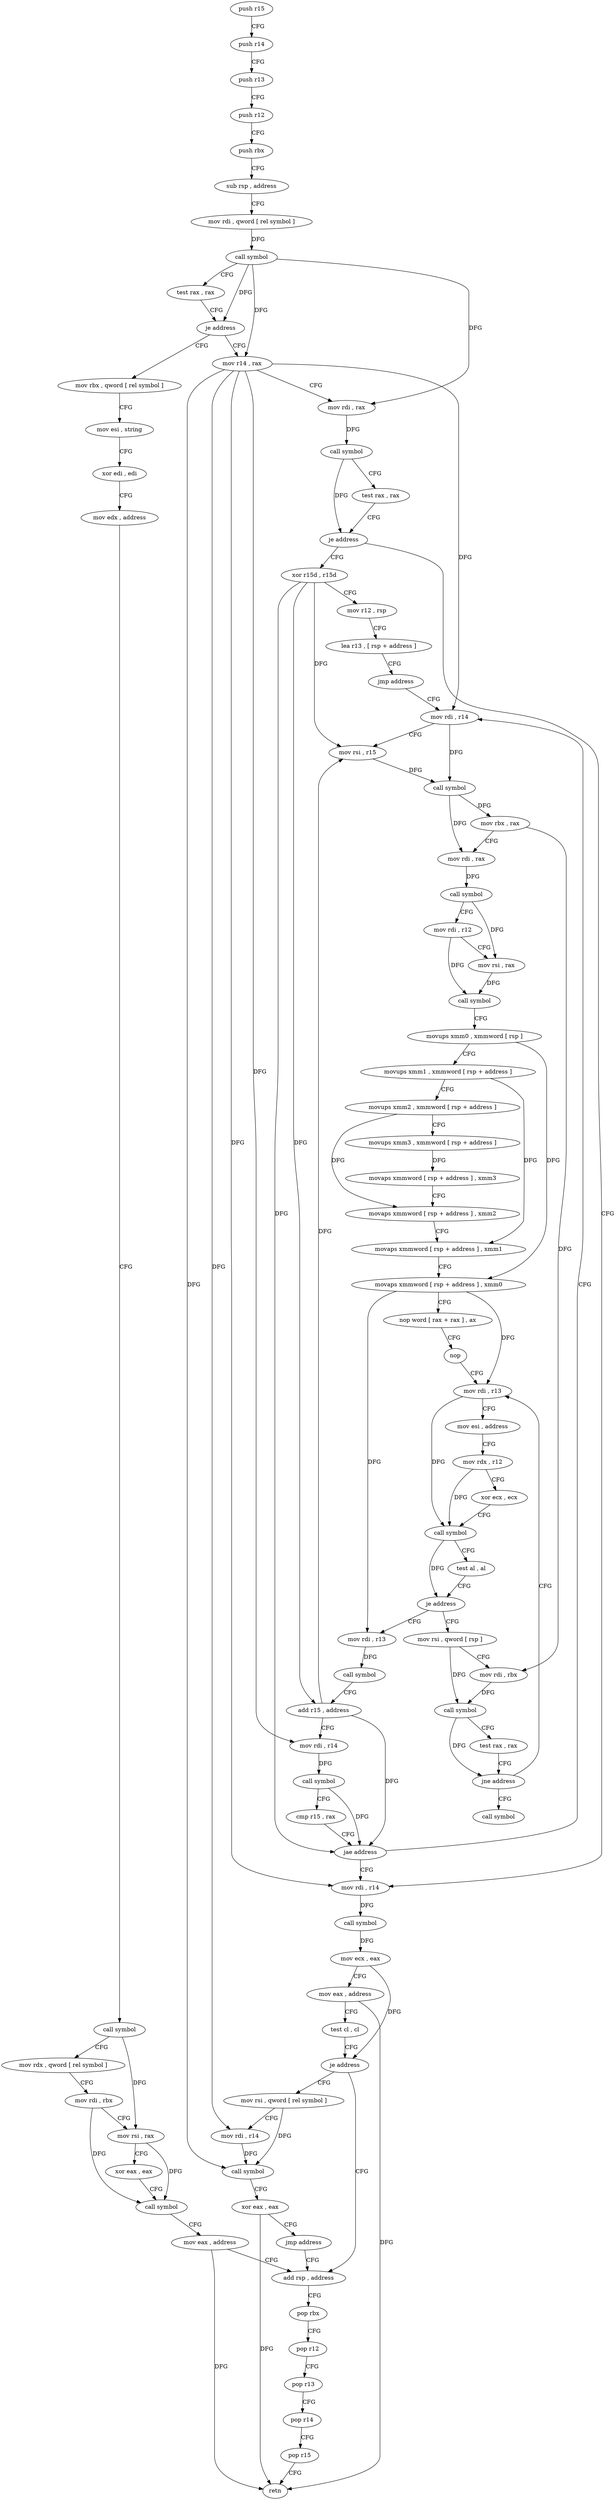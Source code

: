 digraph "func" {
"4216512" [label = "push r15" ]
"4216514" [label = "push r14" ]
"4216516" [label = "push r13" ]
"4216518" [label = "push r12" ]
"4216520" [label = "push rbx" ]
"4216521" [label = "sub rsp , address" ]
"4216528" [label = "mov rdi , qword [ rel symbol ]" ]
"4216535" [label = "call symbol" ]
"4216540" [label = "test rax , rax" ]
"4216543" [label = "je address" ]
"4216792" [label = "mov rbx , qword [ rel symbol ]" ]
"4216549" [label = "mov r14 , rax" ]
"4216799" [label = "mov esi , string" ]
"4216804" [label = "xor edi , edi" ]
"4216806" [label = "mov edx , address" ]
"4216811" [label = "call symbol" ]
"4216816" [label = "mov rdx , qword [ rel symbol ]" ]
"4216823" [label = "mov rdi , rbx" ]
"4216826" [label = "mov rsi , rax" ]
"4216829" [label = "xor eax , eax" ]
"4216831" [label = "call symbol" ]
"4216836" [label = "mov eax , address" ]
"4216841" [label = "add rsp , address" ]
"4216552" [label = "mov rdi , rax" ]
"4216555" [label = "call symbol" ]
"4216560" [label = "test rax , rax" ]
"4216563" [label = "je address" ]
"4216754" [label = "mov rdi , r14" ]
"4216569" [label = "xor r15d , r15d" ]
"4216757" [label = "call symbol" ]
"4216762" [label = "mov ecx , eax" ]
"4216764" [label = "mov eax , address" ]
"4216769" [label = "test cl , cl" ]
"4216771" [label = "je address" ]
"4216773" [label = "mov rsi , qword [ rel symbol ]" ]
"4216572" [label = "mov r12 , rsp" ]
"4216575" [label = "lea r13 , [ rsp + address ]" ]
"4216580" [label = "jmp address" ]
"4216621" [label = "mov rdi , r14" ]
"4216848" [label = "pop rbx" ]
"4216849" [label = "pop r12" ]
"4216851" [label = "pop r13" ]
"4216853" [label = "pop r14" ]
"4216855" [label = "pop r15" ]
"4216857" [label = "retn" ]
"4216780" [label = "mov rdi , r14" ]
"4216783" [label = "call symbol" ]
"4216788" [label = "xor eax , eax" ]
"4216790" [label = "jmp address" ]
"4216624" [label = "mov rsi , r15" ]
"4216627" [label = "call symbol" ]
"4216632" [label = "mov rbx , rax" ]
"4216635" [label = "mov rdi , rax" ]
"4216638" [label = "call symbol" ]
"4216643" [label = "mov rdi , r12" ]
"4216646" [label = "mov rsi , rax" ]
"4216649" [label = "call symbol" ]
"4216654" [label = "movups xmm0 , xmmword [ rsp ]" ]
"4216658" [label = "movups xmm1 , xmmword [ rsp + address ]" ]
"4216663" [label = "movups xmm2 , xmmword [ rsp + address ]" ]
"4216668" [label = "movups xmm3 , xmmword [ rsp + address ]" ]
"4216673" [label = "movaps xmmword [ rsp + address ] , xmm3" ]
"4216678" [label = "movaps xmmword [ rsp + address ] , xmm2" ]
"4216683" [label = "movaps xmmword [ rsp + address ] , xmm1" ]
"4216688" [label = "movaps xmmword [ rsp + address ] , xmm0" ]
"4216693" [label = "nop word [ rax + rax ] , ax" ]
"4216703" [label = "nop" ]
"4216704" [label = "mov rdi , r13" ]
"4216592" [label = "mov rdi , r13" ]
"4216595" [label = "call symbol" ]
"4216600" [label = "add r15 , address" ]
"4216604" [label = "mov rdi , r14" ]
"4216607" [label = "call symbol" ]
"4216612" [label = "cmp r15 , rax" ]
"4216615" [label = "jae address" ]
"4216730" [label = "mov rsi , qword [ rsp ]" ]
"4216734" [label = "mov rdi , rbx" ]
"4216737" [label = "call symbol" ]
"4216742" [label = "test rax , rax" ]
"4216745" [label = "jne address" ]
"4216747" [label = "call symbol" ]
"4216707" [label = "mov esi , address" ]
"4216712" [label = "mov rdx , r12" ]
"4216715" [label = "xor ecx , ecx" ]
"4216717" [label = "call symbol" ]
"4216722" [label = "test al , al" ]
"4216724" [label = "je address" ]
"4216512" -> "4216514" [ label = "CFG" ]
"4216514" -> "4216516" [ label = "CFG" ]
"4216516" -> "4216518" [ label = "CFG" ]
"4216518" -> "4216520" [ label = "CFG" ]
"4216520" -> "4216521" [ label = "CFG" ]
"4216521" -> "4216528" [ label = "CFG" ]
"4216528" -> "4216535" [ label = "DFG" ]
"4216535" -> "4216540" [ label = "CFG" ]
"4216535" -> "4216543" [ label = "DFG" ]
"4216535" -> "4216549" [ label = "DFG" ]
"4216535" -> "4216552" [ label = "DFG" ]
"4216540" -> "4216543" [ label = "CFG" ]
"4216543" -> "4216792" [ label = "CFG" ]
"4216543" -> "4216549" [ label = "CFG" ]
"4216792" -> "4216799" [ label = "CFG" ]
"4216549" -> "4216552" [ label = "CFG" ]
"4216549" -> "4216754" [ label = "DFG" ]
"4216549" -> "4216780" [ label = "DFG" ]
"4216549" -> "4216783" [ label = "DFG" ]
"4216549" -> "4216621" [ label = "DFG" ]
"4216549" -> "4216604" [ label = "DFG" ]
"4216799" -> "4216804" [ label = "CFG" ]
"4216804" -> "4216806" [ label = "CFG" ]
"4216806" -> "4216811" [ label = "CFG" ]
"4216811" -> "4216816" [ label = "CFG" ]
"4216811" -> "4216826" [ label = "DFG" ]
"4216816" -> "4216823" [ label = "CFG" ]
"4216823" -> "4216826" [ label = "CFG" ]
"4216823" -> "4216831" [ label = "DFG" ]
"4216826" -> "4216829" [ label = "CFG" ]
"4216826" -> "4216831" [ label = "DFG" ]
"4216829" -> "4216831" [ label = "CFG" ]
"4216831" -> "4216836" [ label = "CFG" ]
"4216836" -> "4216841" [ label = "CFG" ]
"4216836" -> "4216857" [ label = "DFG" ]
"4216841" -> "4216848" [ label = "CFG" ]
"4216552" -> "4216555" [ label = "DFG" ]
"4216555" -> "4216560" [ label = "CFG" ]
"4216555" -> "4216563" [ label = "DFG" ]
"4216560" -> "4216563" [ label = "CFG" ]
"4216563" -> "4216754" [ label = "CFG" ]
"4216563" -> "4216569" [ label = "CFG" ]
"4216754" -> "4216757" [ label = "DFG" ]
"4216569" -> "4216572" [ label = "CFG" ]
"4216569" -> "4216624" [ label = "DFG" ]
"4216569" -> "4216600" [ label = "DFG" ]
"4216569" -> "4216615" [ label = "DFG" ]
"4216757" -> "4216762" [ label = "DFG" ]
"4216762" -> "4216764" [ label = "CFG" ]
"4216762" -> "4216771" [ label = "DFG" ]
"4216764" -> "4216769" [ label = "CFG" ]
"4216764" -> "4216857" [ label = "DFG" ]
"4216769" -> "4216771" [ label = "CFG" ]
"4216771" -> "4216841" [ label = "CFG" ]
"4216771" -> "4216773" [ label = "CFG" ]
"4216773" -> "4216780" [ label = "CFG" ]
"4216773" -> "4216783" [ label = "DFG" ]
"4216572" -> "4216575" [ label = "CFG" ]
"4216575" -> "4216580" [ label = "CFG" ]
"4216580" -> "4216621" [ label = "CFG" ]
"4216621" -> "4216624" [ label = "CFG" ]
"4216621" -> "4216627" [ label = "DFG" ]
"4216848" -> "4216849" [ label = "CFG" ]
"4216849" -> "4216851" [ label = "CFG" ]
"4216851" -> "4216853" [ label = "CFG" ]
"4216853" -> "4216855" [ label = "CFG" ]
"4216855" -> "4216857" [ label = "CFG" ]
"4216780" -> "4216783" [ label = "DFG" ]
"4216783" -> "4216788" [ label = "CFG" ]
"4216788" -> "4216790" [ label = "CFG" ]
"4216788" -> "4216857" [ label = "DFG" ]
"4216790" -> "4216841" [ label = "CFG" ]
"4216624" -> "4216627" [ label = "DFG" ]
"4216627" -> "4216632" [ label = "DFG" ]
"4216627" -> "4216635" [ label = "DFG" ]
"4216632" -> "4216635" [ label = "CFG" ]
"4216632" -> "4216734" [ label = "DFG" ]
"4216635" -> "4216638" [ label = "DFG" ]
"4216638" -> "4216643" [ label = "CFG" ]
"4216638" -> "4216646" [ label = "DFG" ]
"4216643" -> "4216646" [ label = "CFG" ]
"4216643" -> "4216649" [ label = "DFG" ]
"4216646" -> "4216649" [ label = "DFG" ]
"4216649" -> "4216654" [ label = "CFG" ]
"4216654" -> "4216658" [ label = "CFG" ]
"4216654" -> "4216688" [ label = "DFG" ]
"4216658" -> "4216663" [ label = "CFG" ]
"4216658" -> "4216683" [ label = "DFG" ]
"4216663" -> "4216668" [ label = "CFG" ]
"4216663" -> "4216678" [ label = "DFG" ]
"4216668" -> "4216673" [ label = "DFG" ]
"4216673" -> "4216678" [ label = "CFG" ]
"4216678" -> "4216683" [ label = "CFG" ]
"4216683" -> "4216688" [ label = "CFG" ]
"4216688" -> "4216693" [ label = "CFG" ]
"4216688" -> "4216704" [ label = "DFG" ]
"4216688" -> "4216592" [ label = "DFG" ]
"4216693" -> "4216703" [ label = "CFG" ]
"4216703" -> "4216704" [ label = "CFG" ]
"4216704" -> "4216707" [ label = "CFG" ]
"4216704" -> "4216717" [ label = "DFG" ]
"4216592" -> "4216595" [ label = "DFG" ]
"4216595" -> "4216600" [ label = "CFG" ]
"4216600" -> "4216604" [ label = "CFG" ]
"4216600" -> "4216624" [ label = "DFG" ]
"4216600" -> "4216615" [ label = "DFG" ]
"4216604" -> "4216607" [ label = "DFG" ]
"4216607" -> "4216612" [ label = "CFG" ]
"4216607" -> "4216615" [ label = "DFG" ]
"4216612" -> "4216615" [ label = "CFG" ]
"4216615" -> "4216754" [ label = "CFG" ]
"4216615" -> "4216621" [ label = "CFG" ]
"4216730" -> "4216734" [ label = "CFG" ]
"4216730" -> "4216737" [ label = "DFG" ]
"4216734" -> "4216737" [ label = "DFG" ]
"4216737" -> "4216742" [ label = "CFG" ]
"4216737" -> "4216745" [ label = "DFG" ]
"4216742" -> "4216745" [ label = "CFG" ]
"4216745" -> "4216704" [ label = "CFG" ]
"4216745" -> "4216747" [ label = "CFG" ]
"4216707" -> "4216712" [ label = "CFG" ]
"4216712" -> "4216715" [ label = "CFG" ]
"4216712" -> "4216717" [ label = "DFG" ]
"4216715" -> "4216717" [ label = "CFG" ]
"4216717" -> "4216722" [ label = "CFG" ]
"4216717" -> "4216724" [ label = "DFG" ]
"4216722" -> "4216724" [ label = "CFG" ]
"4216724" -> "4216592" [ label = "CFG" ]
"4216724" -> "4216730" [ label = "CFG" ]
}
